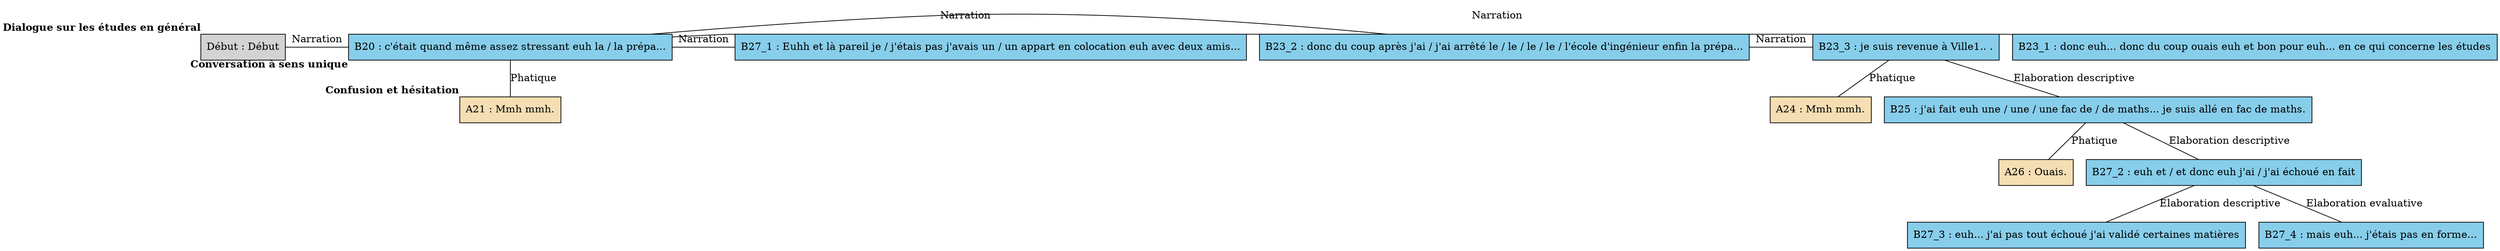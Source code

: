 digraph E14 {
	node [shape=box style=filled]
	"Début" [label="Début : Début" xlabel=<<B>Dialogue sur les études en général</B>>]
	B20 [label="B20 : c'était quand même assez stressant euh la / la prépa..." fillcolor=skyblue xlabel=<<B>Conversation à sens unique</B>>]
	A21 [label="A21 : Mmh mmh." fillcolor=wheat xlabel=<<B>Confusion et hésitation</B>>]
	B23_1 [label="B23_1 : donc euh... donc du coup ouais euh et bon pour euh... en ce qui concerne les études" fillcolor=skyblue xlabel=""]
	B23_2 [label="B23_2 : donc du coup après j'ai / j'ai arrêté le / le / le / le / l'école d'ingénieur enfin la prépa..." fillcolor=skyblue xlabel=""]
	B23_3 [label="B23_3 : je suis revenue à Ville1.. ." fillcolor=skyblue xlabel=""]
	A24 [label="A24 : Mmh mmh." fillcolor=wheat xlabel=""]
	B25 [label="B25 : j'ai fait euh une / une / une fac de / de maths... je suis allé en fac de maths." fillcolor=skyblue xlabel=""]
	A26 [label="A26 : Ouais." fillcolor=wheat xlabel=""]
	B27_1 [label="B27_1 : Euhh et là pareil je / j'étais pas j'avais un / un appart en colocation euh avec deux amis..." fillcolor=skyblue xlabel=""]
	B27_2 [label="B27_2 : euh et / et donc euh j'ai / j'ai échoué en fait" fillcolor=skyblue xlabel=""]
	B27_3 [label="B27_3 : euh... j'ai pas tout échoué j'ai validé certaines matières" fillcolor=skyblue xlabel=""]
	B27_4 [label="B27_4 : mais euh... j'étais pas en forme..." fillcolor=skyblue xlabel=""]
	B20 -> A21 [label=Phatique dir=none]
	{
		rank=same
		B20
		B23_1
		B20 -> B23_1 [label=Narration dir=none]
	}
	{
		rank=same
		B20
		B23_2
		B20 -> B23_2 [label=Narration dir=none]
	}
	{
		rank=same
		B23_2
		B23_3
		B23_2 -> B23_3 [label=Narration dir=none]
	}
	B23_3 -> A24 [label=Phatique dir=none]
	B23_3 -> B25 [label="Elaboration descriptive" dir=none]
	B25 -> A26 [label=Phatique dir=none]
	{
		rank=same
		B20
		B27_1
		B20 -> B27_1 [label=Narration dir=none]
	}
	B25 -> B27_2 [label="Elaboration descriptive" dir=none]
	B27_2 -> B27_3 [label="Elaboration descriptive" dir=none]
	B27_2 -> B27_4 [label="Elaboration evaluative" dir=none]
	{
		rank=same
		"Début"
		B20
		"Début" -> B20 [label=Narration dir=none]
	}
}
